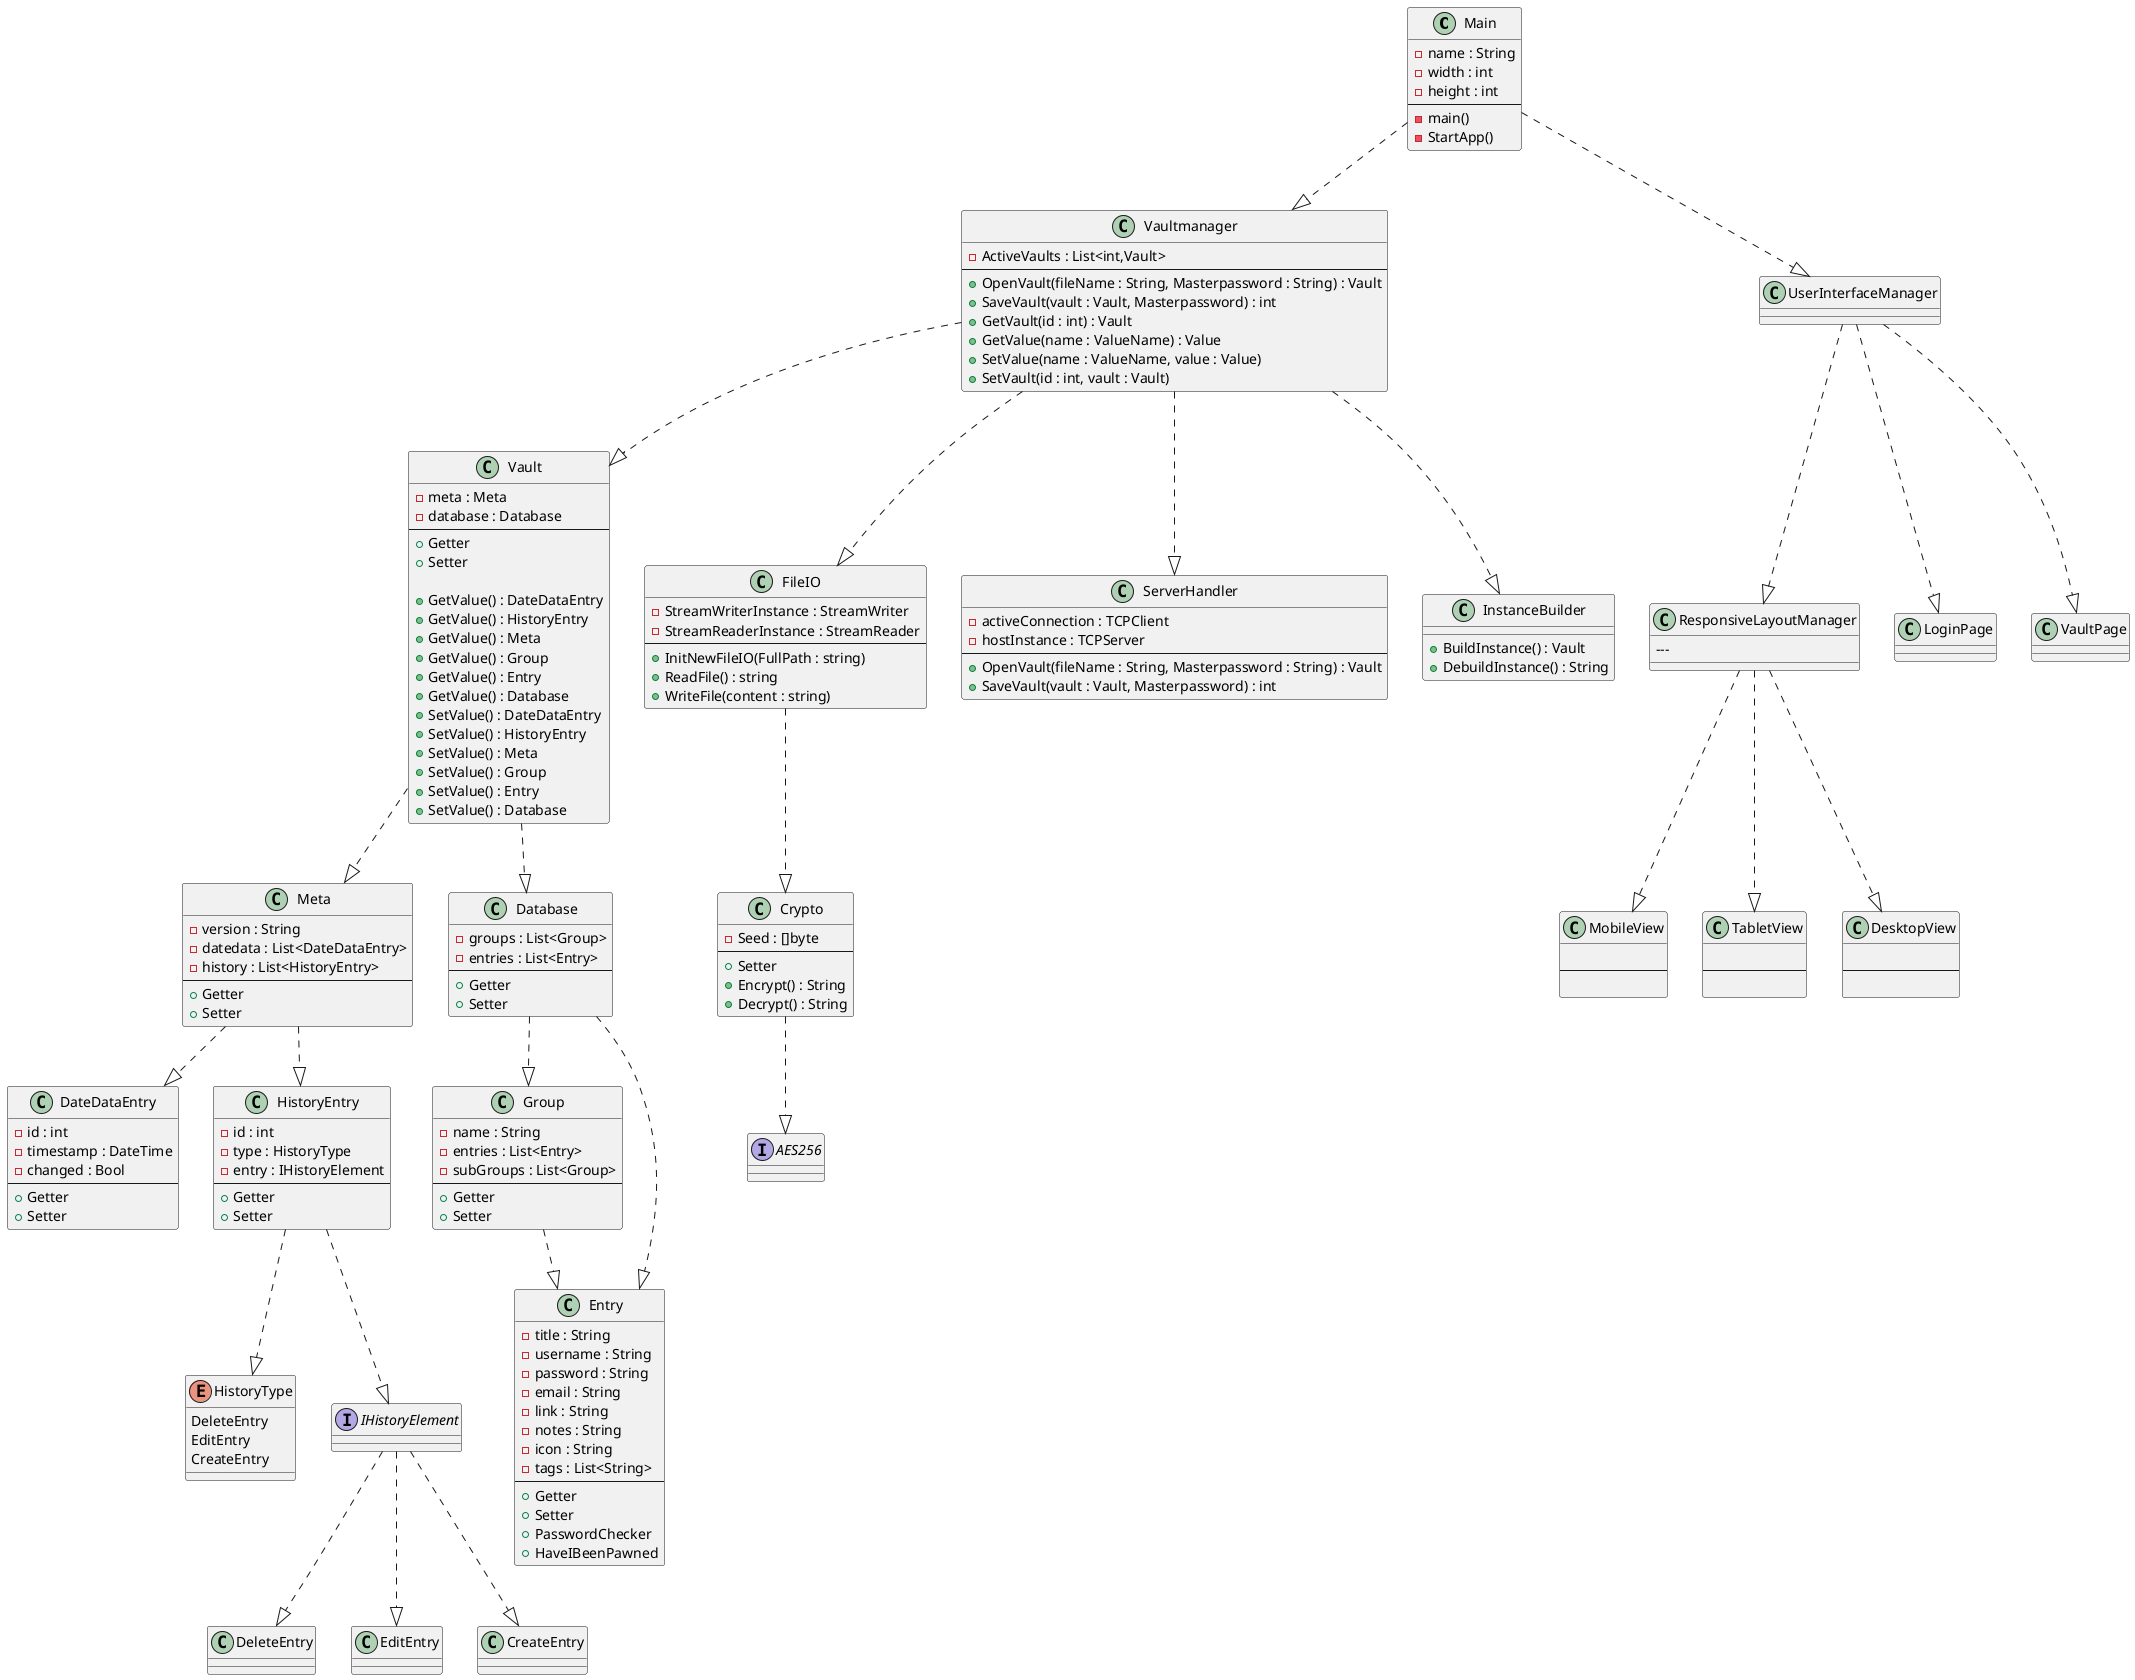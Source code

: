 scale 1000 height
scale 1000 width
@startuml ClassDiagram

Main ..|> Vaultmanager
Main ..|> UserInterfaceManager
class Main {
    - name : String
    - width : int
    - height : int
    ---
    - main()
    - StartApp()
}

Vault ..|> Meta
Vault ..|> Database
class Vault {
    - meta : Meta
    - database : Database
    ---
    + Getter
    + Setter

    + GetValue() : DateDataEntry
    + GetValue() : HistoryEntry
    + GetValue() : Meta
    + GetValue() : Group
    + GetValue() : Entry
    + GetValue() : Database
    + SetValue() : DateDataEntry
    + SetValue() : HistoryEntry
    + SetValue() : Meta
    + SetValue() : Group
    + SetValue() : Entry
    + SetValue() : Database
}

Meta ..|> DateDataEntry
Meta ..|> HistoryEntry
class Meta {
    - version : String
    - datedata : List<DateDataEntry>
    - history : List<HistoryEntry>
    ---
    + Getter
    + Setter
}

class DateDataEntry {
    - id : int
    - timestamp : DateTime
    - changed : Bool
    ---
    + Getter
    + Setter
}
HistoryEntry ..|> HistoryType
HistoryEntry ..|> IHistoryElement
class HistoryEntry {
    - id : int
    - type : HistoryType
    - entry : IHistoryElement
    ---
    + Getter
    + Setter
}
enum HistoryType {
    DeleteEntry
    EditEntry
    CreateEntry
}
IHistoryElement ..|> DeleteEntry
IHistoryElement ..|> EditEntry
IHistoryElement ..|> CreateEntry
interface IHistoryElement
class DeleteEntry
class EditEntry
class EditEntry

Database ..|> Group
Database ..|> Entry
class Database {
    - groups : List<Group>
    - entries : List<Entry>
    ---
    + Getter
    + Setter
}

Group ..|> Entry
class Group {
    - name : String
    - entries : List<Entry>
    - subGroups : List<Group>
    ---
    + Getter
    + Setter
}

class Entry {
    - title : String
    - username : String
    - password : String
    - email : String
    - link : String
    - notes : String
    - icon : String
    - tags : List<String>
    ---
    + Getter
    + Setter
    + PasswordChecker
    + HaveIBeenPawned
}

Vaultmanager ..|> FileIO
Vaultmanager ..|> Vault
Vaultmanager ..|> ServerHandler
Vaultmanager ..|> InstanceBuilder
class Vaultmanager {
    - ActiveVaults : List<int,Vault>
    ---
    + OpenVault(fileName : String, Masterpassword : String) : Vault
    + SaveVault(vault : Vault, Masterpassword) : int
    + GetVault(id : int) : Vault
    + GetValue(name : ValueName) : Value
    + SetValue(name : ValueName, value : Value)
    + SetVault(id : int, vault : Vault)
}
FileIO ..|> Crypto
class FileIO {
    - StreamWriterInstance : StreamWriter
    - StreamReaderInstance : StreamReader
    ---
    + InitNewFileIO(FullPath : string)
    + ReadFile() : string
    + WriteFile(content : string)
}

class ServerHandler {
    - activeConnection : TCPClient
    - hostInstance : TCPServer
    ---
    + OpenVault(fileName : String, Masterpassword : String) : Vault
    + SaveVault(vault : Vault, Masterpassword) : int
}

class InstanceBuilder {
    + BuildInstance() : Vault
    + DebuildInstance() : String
}

Crypto ..|> AES256
class Crypto {
    - Seed : []byte
    ---
    + Setter
    + Encrypt() : String
    + Decrypt() : String
}

interface AES256 {}

UserInterfaceManager ..|> ResponsiveLayoutManager
UserInterfaceManager ..|> LoginPage
UserInterfaceManager ..|> VaultPage
class UserInterfaceManager {}
class LoginPage  {}
class VaultPage {}
ResponsiveLayoutManager ..|> MobileView
ResponsiveLayoutManager ..|> TabletView
ResponsiveLayoutManager ..|> DesktopView
class ResponsiveLayoutManager {

    ---
    
}
class MobileView {
    
    ---

}
class TabletView {
    
    ---

}
class DesktopView {
    
    ---

}

@enduml